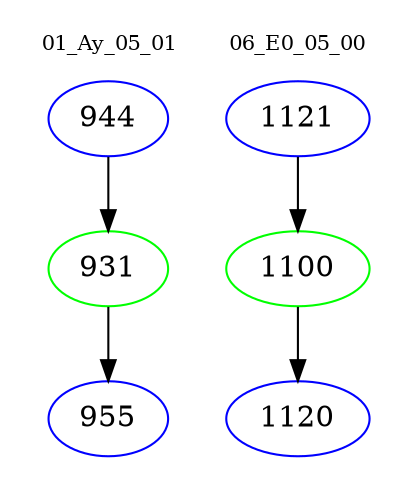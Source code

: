 digraph{
subgraph cluster_0 {
color = white
label = "01_Ay_05_01";
fontsize=10;
T0_944 [label="944", color="blue"]
T0_944 -> T0_931 [color="black"]
T0_931 [label="931", color="green"]
T0_931 -> T0_955 [color="black"]
T0_955 [label="955", color="blue"]
}
subgraph cluster_1 {
color = white
label = "06_E0_05_00";
fontsize=10;
T1_1121 [label="1121", color="blue"]
T1_1121 -> T1_1100 [color="black"]
T1_1100 [label="1100", color="green"]
T1_1100 -> T1_1120 [color="black"]
T1_1120 [label="1120", color="blue"]
}
}
